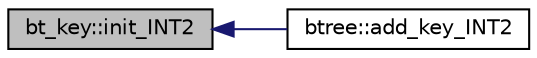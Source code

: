 digraph "bt_key::init_INT2"
{
  edge [fontname="Helvetica",fontsize="10",labelfontname="Helvetica",labelfontsize="10"];
  node [fontname="Helvetica",fontsize="10",shape=record];
  rankdir="LR";
  Node927 [label="bt_key::init_INT2",height=0.2,width=0.4,color="black", fillcolor="grey75", style="filled", fontcolor="black"];
  Node927 -> Node928 [dir="back",color="midnightblue",fontsize="10",style="solid",fontname="Helvetica"];
  Node928 [label="btree::add_key_INT2",height=0.2,width=0.4,color="black", fillcolor="white", style="filled",URL="$dd/db0/classbtree.html#a4d0d3b843c9ae081d5fc0325dbdddea7"];
}
